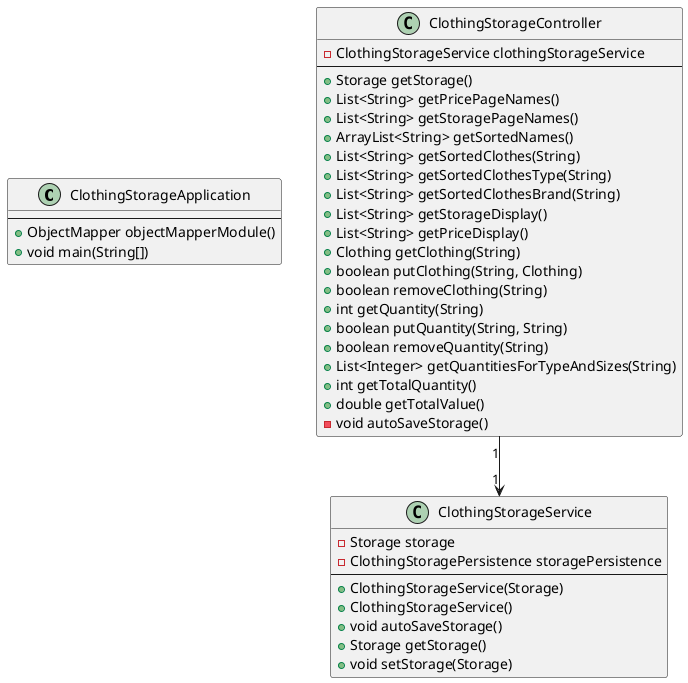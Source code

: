 @startuml restserver  

class ClothingStorageApplication
{
    --
    +ObjectMapper objectMapperModule()
    +void main(String[])
}

class ClothingStorageController
{
    -ClothingStorageService clothingStorageService
    --
    +Storage getStorage()
    +List<String> getPricePageNames()
    +List<String> getStoragePageNames()
    +ArrayList<String> getSortedNames()
    +List<String> getSortedClothes(String)
    +List<String> getSortedClothesType(String)
    +List<String> getSortedClothesBrand(String)
    +List<String> getStorageDisplay()
    +List<String> getPriceDisplay()
    +Clothing getClothing(String)
    +boolean putClothing(String, Clothing)
    +boolean removeClothing(String)
    +int getQuantity(String)
    +boolean putQuantity(String, String)
    +boolean removeQuantity(String)
    +List<Integer> getQuantitiesForTypeAndSizes(String)
    +int getTotalQuantity()
    +double getTotalValue()
    -void autoSaveStorage()
}

class ClothingStorageService
{
    -Storage storage
    -ClothingStoragePersistence storagePersistence
    --
    +ClothingStorageService(Storage)
    +ClothingStorageService()
    +void autoSaveStorage()
    +Storage getStorage()
    +void setStorage(Storage)
}

ClothingStorageController "1" --> "1" ClothingStorageService

@enduml